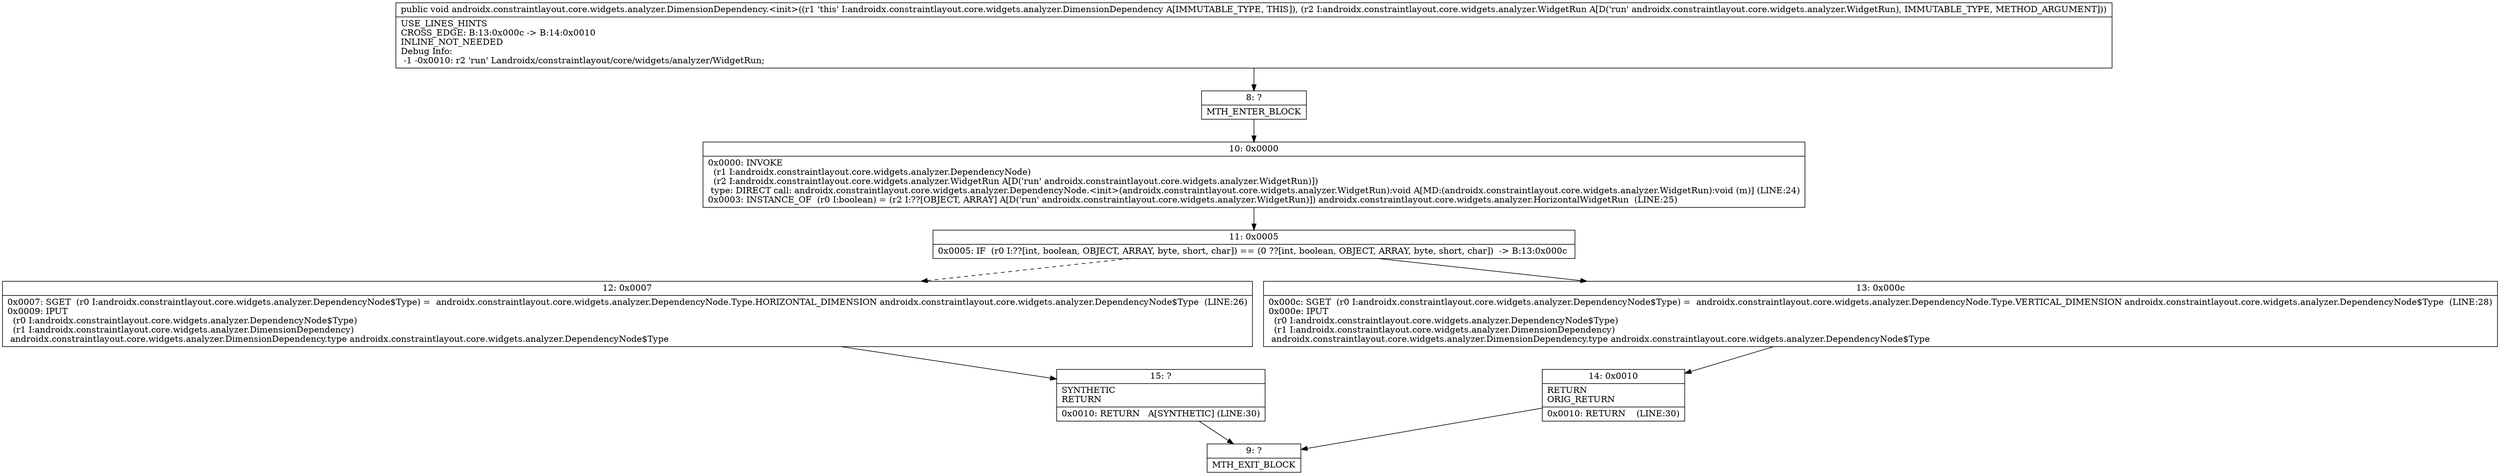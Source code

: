 digraph "CFG forandroidx.constraintlayout.core.widgets.analyzer.DimensionDependency.\<init\>(Landroidx\/constraintlayout\/core\/widgets\/analyzer\/WidgetRun;)V" {
Node_8 [shape=record,label="{8\:\ ?|MTH_ENTER_BLOCK\l}"];
Node_10 [shape=record,label="{10\:\ 0x0000|0x0000: INVOKE  \l  (r1 I:androidx.constraintlayout.core.widgets.analyzer.DependencyNode)\l  (r2 I:androidx.constraintlayout.core.widgets.analyzer.WidgetRun A[D('run' androidx.constraintlayout.core.widgets.analyzer.WidgetRun)])\l type: DIRECT call: androidx.constraintlayout.core.widgets.analyzer.DependencyNode.\<init\>(androidx.constraintlayout.core.widgets.analyzer.WidgetRun):void A[MD:(androidx.constraintlayout.core.widgets.analyzer.WidgetRun):void (m)] (LINE:24)\l0x0003: INSTANCE_OF  (r0 I:boolean) = (r2 I:??[OBJECT, ARRAY] A[D('run' androidx.constraintlayout.core.widgets.analyzer.WidgetRun)]) androidx.constraintlayout.core.widgets.analyzer.HorizontalWidgetRun  (LINE:25)\l}"];
Node_11 [shape=record,label="{11\:\ 0x0005|0x0005: IF  (r0 I:??[int, boolean, OBJECT, ARRAY, byte, short, char]) == (0 ??[int, boolean, OBJECT, ARRAY, byte, short, char])  \-\> B:13:0x000c \l}"];
Node_12 [shape=record,label="{12\:\ 0x0007|0x0007: SGET  (r0 I:androidx.constraintlayout.core.widgets.analyzer.DependencyNode$Type) =  androidx.constraintlayout.core.widgets.analyzer.DependencyNode.Type.HORIZONTAL_DIMENSION androidx.constraintlayout.core.widgets.analyzer.DependencyNode$Type  (LINE:26)\l0x0009: IPUT  \l  (r0 I:androidx.constraintlayout.core.widgets.analyzer.DependencyNode$Type)\l  (r1 I:androidx.constraintlayout.core.widgets.analyzer.DimensionDependency)\l androidx.constraintlayout.core.widgets.analyzer.DimensionDependency.type androidx.constraintlayout.core.widgets.analyzer.DependencyNode$Type \l}"];
Node_15 [shape=record,label="{15\:\ ?|SYNTHETIC\lRETURN\l|0x0010: RETURN   A[SYNTHETIC] (LINE:30)\l}"];
Node_9 [shape=record,label="{9\:\ ?|MTH_EXIT_BLOCK\l}"];
Node_13 [shape=record,label="{13\:\ 0x000c|0x000c: SGET  (r0 I:androidx.constraintlayout.core.widgets.analyzer.DependencyNode$Type) =  androidx.constraintlayout.core.widgets.analyzer.DependencyNode.Type.VERTICAL_DIMENSION androidx.constraintlayout.core.widgets.analyzer.DependencyNode$Type  (LINE:28)\l0x000e: IPUT  \l  (r0 I:androidx.constraintlayout.core.widgets.analyzer.DependencyNode$Type)\l  (r1 I:androidx.constraintlayout.core.widgets.analyzer.DimensionDependency)\l androidx.constraintlayout.core.widgets.analyzer.DimensionDependency.type androidx.constraintlayout.core.widgets.analyzer.DependencyNode$Type \l}"];
Node_14 [shape=record,label="{14\:\ 0x0010|RETURN\lORIG_RETURN\l|0x0010: RETURN    (LINE:30)\l}"];
MethodNode[shape=record,label="{public void androidx.constraintlayout.core.widgets.analyzer.DimensionDependency.\<init\>((r1 'this' I:androidx.constraintlayout.core.widgets.analyzer.DimensionDependency A[IMMUTABLE_TYPE, THIS]), (r2 I:androidx.constraintlayout.core.widgets.analyzer.WidgetRun A[D('run' androidx.constraintlayout.core.widgets.analyzer.WidgetRun), IMMUTABLE_TYPE, METHOD_ARGUMENT]))  | USE_LINES_HINTS\lCROSS_EDGE: B:13:0x000c \-\> B:14:0x0010\lINLINE_NOT_NEEDED\lDebug Info:\l  \-1 \-0x0010: r2 'run' Landroidx\/constraintlayout\/core\/widgets\/analyzer\/WidgetRun;\l}"];
MethodNode -> Node_8;Node_8 -> Node_10;
Node_10 -> Node_11;
Node_11 -> Node_12[style=dashed];
Node_11 -> Node_13;
Node_12 -> Node_15;
Node_15 -> Node_9;
Node_13 -> Node_14;
Node_14 -> Node_9;
}

